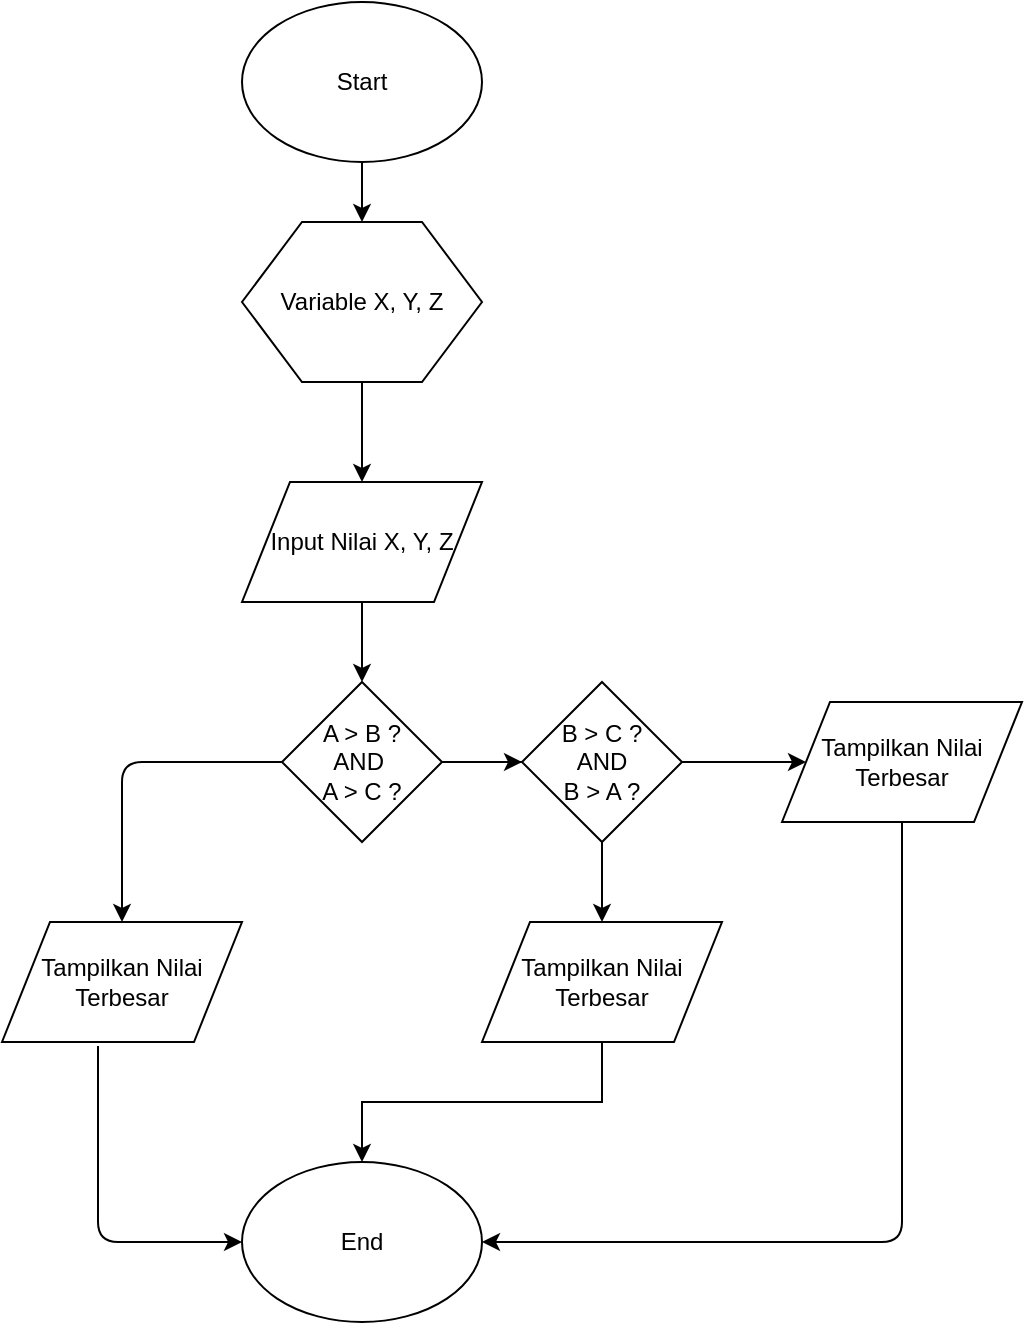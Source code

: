 <mxfile version="12.1.3" type="github" pages="1">
  <diagram id="6a731a19-8d31-9384-78a2-239565b7b9f0" name="Page-1">
    <mxGraphModel dx="712" dy="365" grid="1" gridSize="10" guides="1" tooltips="1" connect="1" arrows="1" fold="1" page="1" pageScale="1" pageWidth="1169" pageHeight="827" background="#ffffff" math="0" shadow="0">
      <root>
        <mxCell id="0"/>
        <mxCell id="1" parent="0"/>
        <mxCell id="EAx500TFh6R00kHwpTB6-58" value="" style="edgeStyle=orthogonalEdgeStyle;rounded=0;orthogonalLoop=1;jettySize=auto;html=1;" edge="1" parent="1" source="EAx500TFh6R00kHwpTB6-55" target="EAx500TFh6R00kHwpTB6-57">
          <mxGeometry relative="1" as="geometry"/>
        </mxCell>
        <mxCell id="EAx500TFh6R00kHwpTB6-55" value="Start" style="ellipse;whiteSpace=wrap;html=1;" vertex="1" parent="1">
          <mxGeometry x="320" y="40" width="120" height="80" as="geometry"/>
        </mxCell>
        <mxCell id="EAx500TFh6R00kHwpTB6-62" value="" style="edgeStyle=orthogonalEdgeStyle;rounded=0;orthogonalLoop=1;jettySize=auto;html=1;" edge="1" parent="1" source="EAx500TFh6R00kHwpTB6-57" target="EAx500TFh6R00kHwpTB6-61">
          <mxGeometry relative="1" as="geometry"/>
        </mxCell>
        <mxCell id="EAx500TFh6R00kHwpTB6-57" value="Variable X, Y, Z" style="shape=hexagon;perimeter=hexagonPerimeter2;whiteSpace=wrap;html=1;" vertex="1" parent="1">
          <mxGeometry x="320" y="150" width="120" height="80" as="geometry"/>
        </mxCell>
        <mxCell id="EAx500TFh6R00kHwpTB6-64" value="" style="edgeStyle=orthogonalEdgeStyle;rounded=0;orthogonalLoop=1;jettySize=auto;html=1;" edge="1" parent="1" source="EAx500TFh6R00kHwpTB6-61" target="EAx500TFh6R00kHwpTB6-63">
          <mxGeometry relative="1" as="geometry"/>
        </mxCell>
        <mxCell id="EAx500TFh6R00kHwpTB6-61" value="Input Nilai X, Y, Z" style="shape=parallelogram;perimeter=parallelogramPerimeter;whiteSpace=wrap;html=1;" vertex="1" parent="1">
          <mxGeometry x="320" y="280" width="120" height="60" as="geometry"/>
        </mxCell>
        <mxCell id="EAx500TFh6R00kHwpTB6-68" value="" style="edgeStyle=orthogonalEdgeStyle;rounded=0;orthogonalLoop=1;jettySize=auto;html=1;" edge="1" parent="1" source="EAx500TFh6R00kHwpTB6-63" target="EAx500TFh6R00kHwpTB6-67">
          <mxGeometry relative="1" as="geometry"/>
        </mxCell>
        <mxCell id="EAx500TFh6R00kHwpTB6-73" value="" style="edgeStyle=orthogonalEdgeStyle;rounded=0;orthogonalLoop=1;jettySize=auto;html=1;" edge="1" parent="1" source="EAx500TFh6R00kHwpTB6-63" target="EAx500TFh6R00kHwpTB6-70">
          <mxGeometry relative="1" as="geometry"/>
        </mxCell>
        <mxCell id="EAx500TFh6R00kHwpTB6-63" value="A &amp;gt; B ?&lt;br&gt;AND&amp;nbsp;&lt;br&gt;A &amp;gt; C ?" style="rhombus;whiteSpace=wrap;html=1;" vertex="1" parent="1">
          <mxGeometry x="340" y="380" width="80" height="80" as="geometry"/>
        </mxCell>
        <mxCell id="EAx500TFh6R00kHwpTB6-72" value="" style="edgeStyle=orthogonalEdgeStyle;rounded=0;orthogonalLoop=1;jettySize=auto;html=1;" edge="1" parent="1" source="EAx500TFh6R00kHwpTB6-67" target="EAx500TFh6R00kHwpTB6-71">
          <mxGeometry relative="1" as="geometry"/>
        </mxCell>
        <mxCell id="EAx500TFh6R00kHwpTB6-67" value="B &amp;gt; C ?&lt;br&gt;AND&lt;br&gt;B &amp;gt; A ?" style="rhombus;whiteSpace=wrap;html=1;" vertex="1" parent="1">
          <mxGeometry x="460" y="380" width="80" height="80" as="geometry"/>
        </mxCell>
        <mxCell id="EAx500TFh6R00kHwpTB6-69" value="Tampilkan Nilai&lt;br&gt;Terbesar" style="shape=parallelogram;perimeter=parallelogramPerimeter;whiteSpace=wrap;html=1;" vertex="1" parent="1">
          <mxGeometry x="200" y="500" width="120" height="60" as="geometry"/>
        </mxCell>
        <mxCell id="EAx500TFh6R00kHwpTB6-77" value="" style="edgeStyle=orthogonalEdgeStyle;rounded=0;orthogonalLoop=1;jettySize=auto;html=1;" edge="1" parent="1" source="EAx500TFh6R00kHwpTB6-70" target="EAx500TFh6R00kHwpTB6-75">
          <mxGeometry relative="1" as="geometry"/>
        </mxCell>
        <mxCell id="EAx500TFh6R00kHwpTB6-70" value="Tampilkan Nilai&lt;br&gt;Terbesar" style="shape=parallelogram;perimeter=parallelogramPerimeter;whiteSpace=wrap;html=1;" vertex="1" parent="1">
          <mxGeometry x="440" y="500" width="120" height="60" as="geometry"/>
        </mxCell>
        <mxCell id="EAx500TFh6R00kHwpTB6-71" value="Tampilkan Nilai&lt;br&gt;Terbesar" style="shape=parallelogram;perimeter=parallelogramPerimeter;whiteSpace=wrap;html=1;" vertex="1" parent="1">
          <mxGeometry x="590" y="390" width="120" height="60" as="geometry"/>
        </mxCell>
        <mxCell id="EAx500TFh6R00kHwpTB6-75" value="End" style="ellipse;whiteSpace=wrap;html=1;" vertex="1" parent="1">
          <mxGeometry x="320" y="620" width="120" height="80" as="geometry"/>
        </mxCell>
        <mxCell id="EAx500TFh6R00kHwpTB6-76" value="" style="edgeStyle=elbowEdgeStyle;elbow=horizontal;endArrow=classic;html=1;exitX=0.4;exitY=1.033;exitDx=0;exitDy=0;exitPerimeter=0;entryX=0;entryY=0.5;entryDx=0;entryDy=0;" edge="1" parent="1" source="EAx500TFh6R00kHwpTB6-69" target="EAx500TFh6R00kHwpTB6-75">
          <mxGeometry width="50" height="50" relative="1" as="geometry">
            <mxPoint x="50" y="640" as="sourcePoint"/>
            <mxPoint x="100" y="590" as="targetPoint"/>
            <Array as="points">
              <mxPoint x="248" y="650"/>
            </Array>
          </mxGeometry>
        </mxCell>
        <mxCell id="EAx500TFh6R00kHwpTB6-78" value="" style="edgeStyle=elbowEdgeStyle;elbow=horizontal;endArrow=classic;html=1;exitX=0.5;exitY=1;exitDx=0;exitDy=0;entryX=1;entryY=0.5;entryDx=0;entryDy=0;" edge="1" parent="1" source="EAx500TFh6R00kHwpTB6-71" target="EAx500TFh6R00kHwpTB6-75">
          <mxGeometry width="50" height="50" relative="1" as="geometry">
            <mxPoint x="700" y="600" as="sourcePoint"/>
            <mxPoint x="750" y="550" as="targetPoint"/>
            <Array as="points">
              <mxPoint x="650" y="570"/>
            </Array>
          </mxGeometry>
        </mxCell>
        <mxCell id="EAx500TFh6R00kHwpTB6-79" value="" style="edgeStyle=elbowEdgeStyle;elbow=horizontal;endArrow=classic;html=1;exitX=0;exitY=0.5;exitDx=0;exitDy=0;entryX=0.5;entryY=0;entryDx=0;entryDy=0;" edge="1" parent="1" source="EAx500TFh6R00kHwpTB6-63" target="EAx500TFh6R00kHwpTB6-69">
          <mxGeometry width="50" height="50" relative="1" as="geometry">
            <mxPoint x="200" y="770" as="sourcePoint"/>
            <mxPoint x="250" y="720" as="targetPoint"/>
            <Array as="points">
              <mxPoint x="260" y="460"/>
            </Array>
          </mxGeometry>
        </mxCell>
      </root>
    </mxGraphModel>
  </diagram>
</mxfile>
